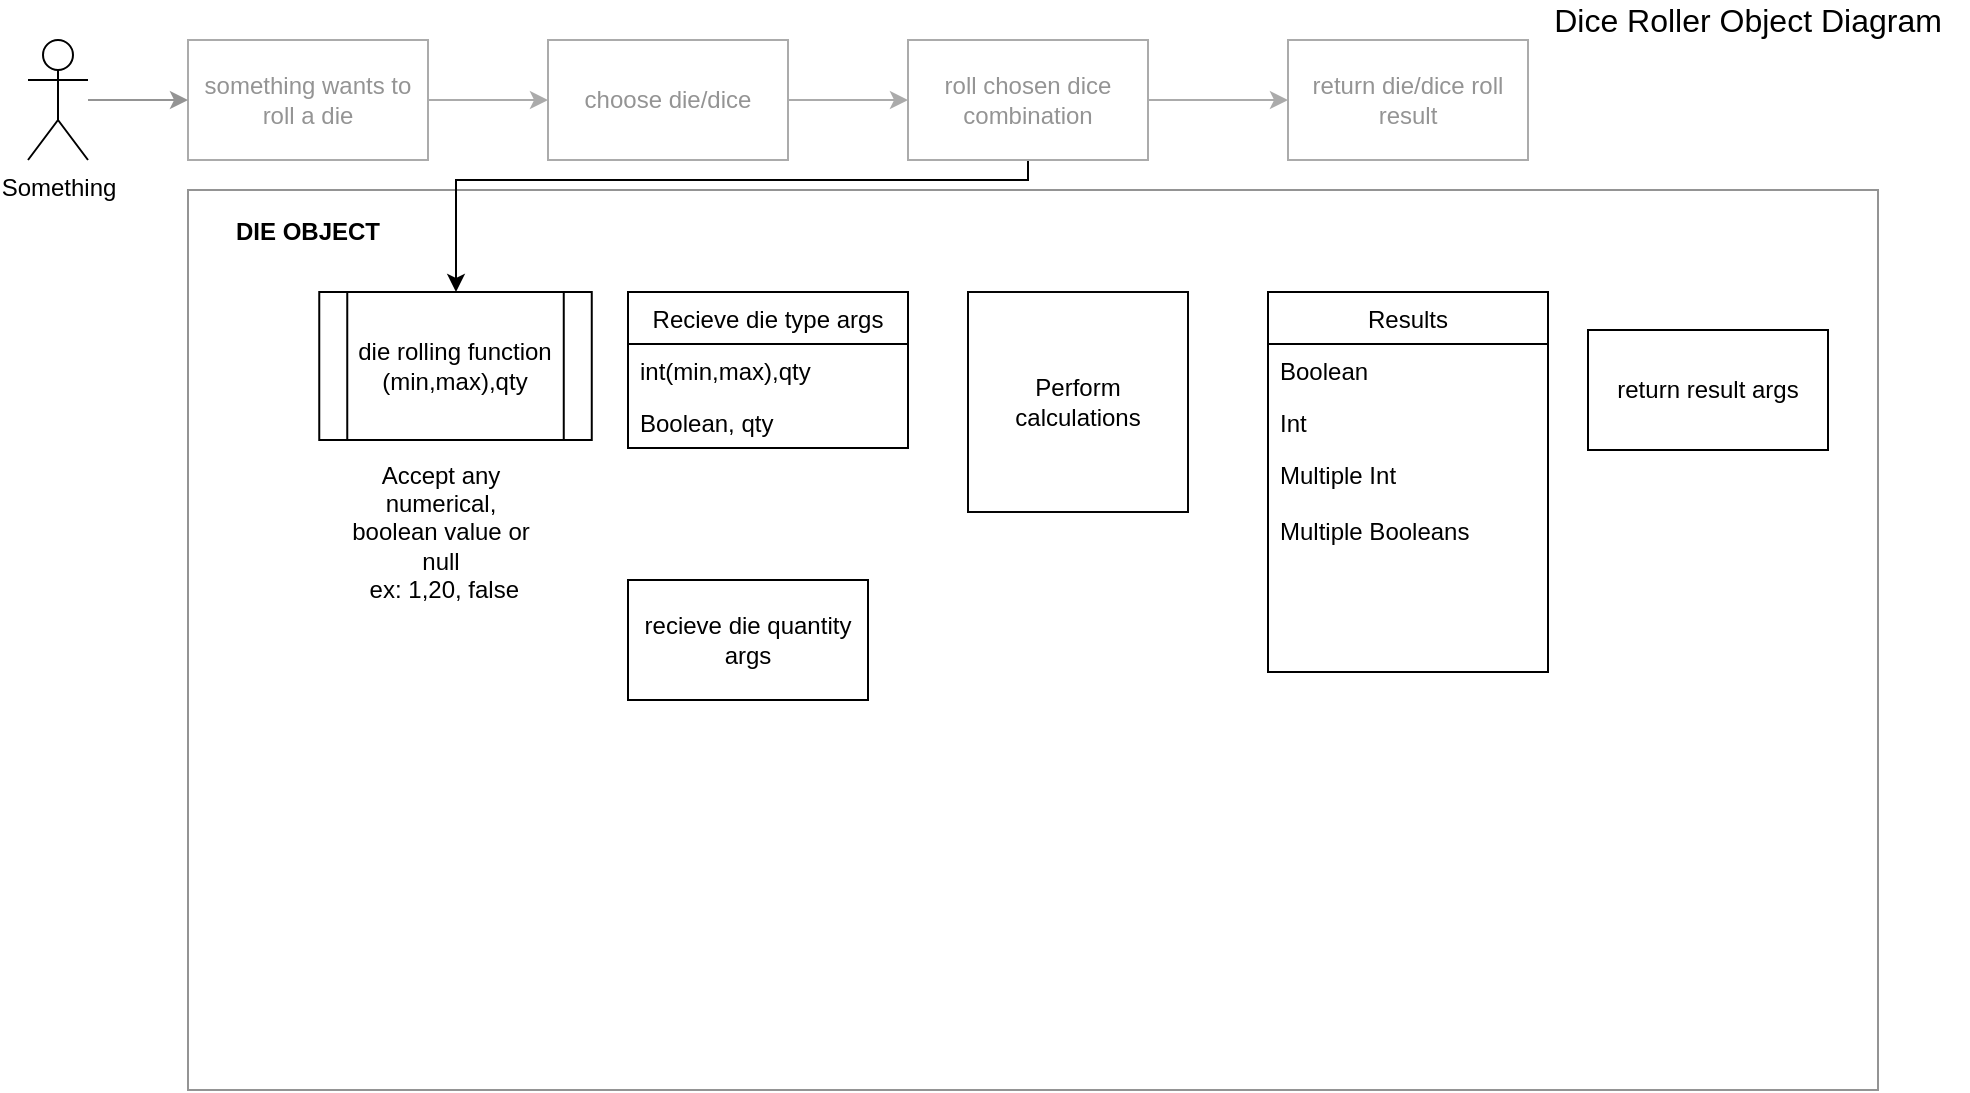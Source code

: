 <mxfile version="13.9.9" type="device"><diagram id="cjktodXEvkF-VQ3P8Oag" name="Page-1"><mxGraphModel dx="1878" dy="592" grid="1" gridSize="10" guides="1" tooltips="1" connect="1" arrows="1" fold="1" page="1" pageScale="1" pageWidth="850" pageHeight="1100" math="0" shadow="0"><root><mxCell id="0"/><mxCell id="1" parent="0"/><mxCell id="FzwRPO7Mh36ng_9cQ9x6-2" value="" style="rounded=0;whiteSpace=wrap;html=1;movable=0;resizable=0;rotatable=0;deletable=0;editable=0;connectable=0;strokeColor=#949494;" parent="1" vertex="1"><mxGeometry x="20" y="95" width="845" height="450" as="geometry"/></mxCell><mxCell id="uJHceodA0mm3mPdxAMmm-3" style="edgeStyle=orthogonalEdgeStyle;rounded=0;orthogonalLoop=1;jettySize=auto;html=1;entryX=0;entryY=0.5;entryDx=0;entryDy=0;strokeColor=#ABABAB;" parent="1" source="uJHceodA0mm3mPdxAMmm-1" target="uJHceodA0mm3mPdxAMmm-2" edge="1"><mxGeometry relative="1" as="geometry"/></mxCell><mxCell id="uJHceodA0mm3mPdxAMmm-1" value="&lt;font color=&quot;#949494&quot;&gt;something wants to roll a die&lt;/font&gt;" style="rounded=0;whiteSpace=wrap;html=1;strokeColor=#ABABAB;" parent="1" vertex="1"><mxGeometry x="20" y="20" width="120" height="60" as="geometry"/></mxCell><mxCell id="uJHceodA0mm3mPdxAMmm-5" style="edgeStyle=orthogonalEdgeStyle;rounded=0;orthogonalLoop=1;jettySize=auto;html=1;strokeColor=#ABABAB;" parent="1" source="uJHceodA0mm3mPdxAMmm-2" target="uJHceodA0mm3mPdxAMmm-4" edge="1"><mxGeometry relative="1" as="geometry"/></mxCell><mxCell id="uJHceodA0mm3mPdxAMmm-2" value="&lt;font color=&quot;#949494&quot;&gt;choose die/dice&lt;/font&gt;" style="rounded=0;whiteSpace=wrap;html=1;strokeColor=#ABABAB;" parent="1" vertex="1"><mxGeometry x="200" y="20" width="120" height="60" as="geometry"/></mxCell><mxCell id="uJHceodA0mm3mPdxAMmm-7" style="edgeStyle=orthogonalEdgeStyle;rounded=0;orthogonalLoop=1;jettySize=auto;html=1;entryX=0;entryY=0.5;entryDx=0;entryDy=0;strokeColor=#ABABAB;" parent="1" source="uJHceodA0mm3mPdxAMmm-4" target="uJHceodA0mm3mPdxAMmm-6" edge="1"><mxGeometry relative="1" as="geometry"/></mxCell><mxCell id="FzwRPO7Mh36ng_9cQ9x6-5" value="" style="edgeStyle=orthogonalEdgeStyle;rounded=0;orthogonalLoop=1;jettySize=auto;html=1;" parent="1" source="uJHceodA0mm3mPdxAMmm-4" target="FzwRPO7Mh36ng_9cQ9x6-4" edge="1"><mxGeometry relative="1" as="geometry"><Array as="points"><mxPoint x="440" y="90"/><mxPoint x="154" y="90"/></Array></mxGeometry></mxCell><mxCell id="uJHceodA0mm3mPdxAMmm-4" value="&lt;font color=&quot;#949494&quot;&gt;roll chosen dice combination&lt;/font&gt;" style="rounded=0;whiteSpace=wrap;html=1;strokeColor=#ABABAB;" parent="1" vertex="1"><mxGeometry x="380" y="20" width="120" height="60" as="geometry"/></mxCell><mxCell id="uJHceodA0mm3mPdxAMmm-6" value="&lt;font color=&quot;#949494&quot;&gt;return die/dice roll result&lt;/font&gt;" style="rounded=0;whiteSpace=wrap;html=1;strokeColor=#ABABAB;" parent="1" vertex="1"><mxGeometry x="570" y="20" width="120" height="60" as="geometry"/></mxCell><mxCell id="FzwRPO7Mh36ng_9cQ9x6-13" value="" style="edgeStyle=orthogonalEdgeStyle;rounded=0;orthogonalLoop=1;jettySize=auto;html=1;strokeColor=#949494;" parent="1" source="FzwRPO7Mh36ng_9cQ9x6-1" target="uJHceodA0mm3mPdxAMmm-1" edge="1"><mxGeometry relative="1" as="geometry"/></mxCell><mxCell id="FzwRPO7Mh36ng_9cQ9x6-1" value="Something&lt;br&gt;" style="shape=umlActor;verticalLabelPosition=bottom;verticalAlign=top;html=1;outlineConnect=0;" parent="1" vertex="1"><mxGeometry x="-60" y="20" width="30" height="60" as="geometry"/></mxCell><mxCell id="FzwRPO7Mh36ng_9cQ9x6-6" value="return result args" style="rounded=0;whiteSpace=wrap;html=1;" parent="1" vertex="1"><mxGeometry x="720" y="165" width="120" height="60" as="geometry"/></mxCell><mxCell id="FzwRPO7Mh36ng_9cQ9x6-12" value="Accept any numerical, boolean value or null&lt;br&gt;&amp;nbsp;ex: 1,20, false" style="text;html=1;strokeColor=none;fillColor=none;align=center;verticalAlign=middle;whiteSpace=wrap;rounded=0;" parent="1" vertex="1"><mxGeometry x="100" y="256" width="92.5" height="20" as="geometry"/></mxCell><mxCell id="FzwRPO7Mh36ng_9cQ9x6-15" value="recieve die quantity args" style="rounded=0;whiteSpace=wrap;html=1;" parent="1" vertex="1"><mxGeometry x="240" y="290" width="120" height="60" as="geometry"/></mxCell><mxCell id="FzwRPO7Mh36ng_9cQ9x6-25" value="Results" style="swimlane;fontStyle=0;childLayout=stackLayout;horizontal=1;startSize=26;fillColor=none;horizontalStack=0;resizeParent=1;resizeParentMax=0;resizeLast=0;collapsible=1;marginBottom=0;" parent="1" vertex="1"><mxGeometry x="560" y="146" width="140" height="190" as="geometry"/></mxCell><mxCell id="FzwRPO7Mh36ng_9cQ9x6-26" value="Boolean&#10;" style="text;strokeColor=none;fillColor=none;align=left;verticalAlign=top;spacingLeft=4;spacingRight=4;overflow=hidden;rotatable=0;points=[[0,0.5],[1,0.5]];portConstraint=eastwest;" parent="FzwRPO7Mh36ng_9cQ9x6-25" vertex="1"><mxGeometry y="26" width="140" height="26" as="geometry"/></mxCell><mxCell id="FzwRPO7Mh36ng_9cQ9x6-27" value="Int" style="text;strokeColor=none;fillColor=none;align=left;verticalAlign=top;spacingLeft=4;spacingRight=4;overflow=hidden;rotatable=0;points=[[0,0.5],[1,0.5]];portConstraint=eastwest;" parent="FzwRPO7Mh36ng_9cQ9x6-25" vertex="1"><mxGeometry y="52" width="140" height="26" as="geometry"/></mxCell><mxCell id="FzwRPO7Mh36ng_9cQ9x6-28" value="Multiple Int&#10;&#10;Multiple Booleans" style="text;strokeColor=none;fillColor=none;align=left;verticalAlign=top;spacingLeft=4;spacingRight=4;overflow=hidden;rotatable=0;points=[[0,0.5],[1,0.5]];portConstraint=eastwest;" parent="FzwRPO7Mh36ng_9cQ9x6-25" vertex="1"><mxGeometry y="78" width="140" height="112" as="geometry"/></mxCell><mxCell id="MZPUy8mr_DJH1PIP-6zd-2" value="&lt;b&gt;DIE OBJECT&lt;/b&gt;" style="text;html=1;strokeColor=none;fillColor=none;align=center;verticalAlign=middle;whiteSpace=wrap;rounded=0;" vertex="1" parent="1"><mxGeometry x="40" y="106" width="80" height="20" as="geometry"/></mxCell><mxCell id="FzwRPO7Mh36ng_9cQ9x6-34" value="Recieve die type args" style="swimlane;fontStyle=0;childLayout=stackLayout;horizontal=1;startSize=26;fillColor=none;horizontalStack=0;resizeParent=1;resizeParentMax=0;resizeLast=0;collapsible=1;marginBottom=0;" parent="1" vertex="1"><mxGeometry x="240" y="146" width="140" height="78" as="geometry"/></mxCell><mxCell id="FzwRPO7Mh36ng_9cQ9x6-35" value="int(min,max),qty" style="text;strokeColor=none;fillColor=none;align=left;verticalAlign=top;spacingLeft=4;spacingRight=4;overflow=hidden;rotatable=0;points=[[0,0.5],[1,0.5]];portConstraint=eastwest;" parent="FzwRPO7Mh36ng_9cQ9x6-34" vertex="1"><mxGeometry y="26" width="140" height="26" as="geometry"/></mxCell><mxCell id="FzwRPO7Mh36ng_9cQ9x6-37" value="Boolean, qty" style="text;strokeColor=none;fillColor=none;align=left;verticalAlign=top;spacingLeft=4;spacingRight=4;overflow=hidden;rotatable=0;points=[[0,0.5],[1,0.5]];portConstraint=eastwest;" parent="FzwRPO7Mh36ng_9cQ9x6-34" vertex="1"><mxGeometry y="52" width="140" height="26" as="geometry"/></mxCell><mxCell id="FzwRPO7Mh36ng_9cQ9x6-4" value="die rolling function&lt;br&gt;(min,max),qty" style="shape=process;whiteSpace=wrap;html=1;backgroundOutline=1;" parent="1" vertex="1"><mxGeometry x="85.63" y="146" width="136.25" height="74" as="geometry"/></mxCell><mxCell id="MZPUy8mr_DJH1PIP-6zd-10" value="Perform calculations" style="whiteSpace=wrap;html=1;aspect=fixed;strokeColor=#050505;" vertex="1" parent="1"><mxGeometry x="410" y="146" width="110" height="110" as="geometry"/></mxCell><mxCell id="MZPUy8mr_DJH1PIP-6zd-13" value="&lt;font style=&quot;font-size: 16px&quot;&gt;Dice Roller Object Diagram&lt;/font&gt;" style="text;html=1;strokeColor=none;fillColor=none;align=center;verticalAlign=middle;whiteSpace=wrap;rounded=0;" vertex="1" parent="1"><mxGeometry x="690" width="220" height="20" as="geometry"/></mxCell></root></mxGraphModel></diagram></mxfile>